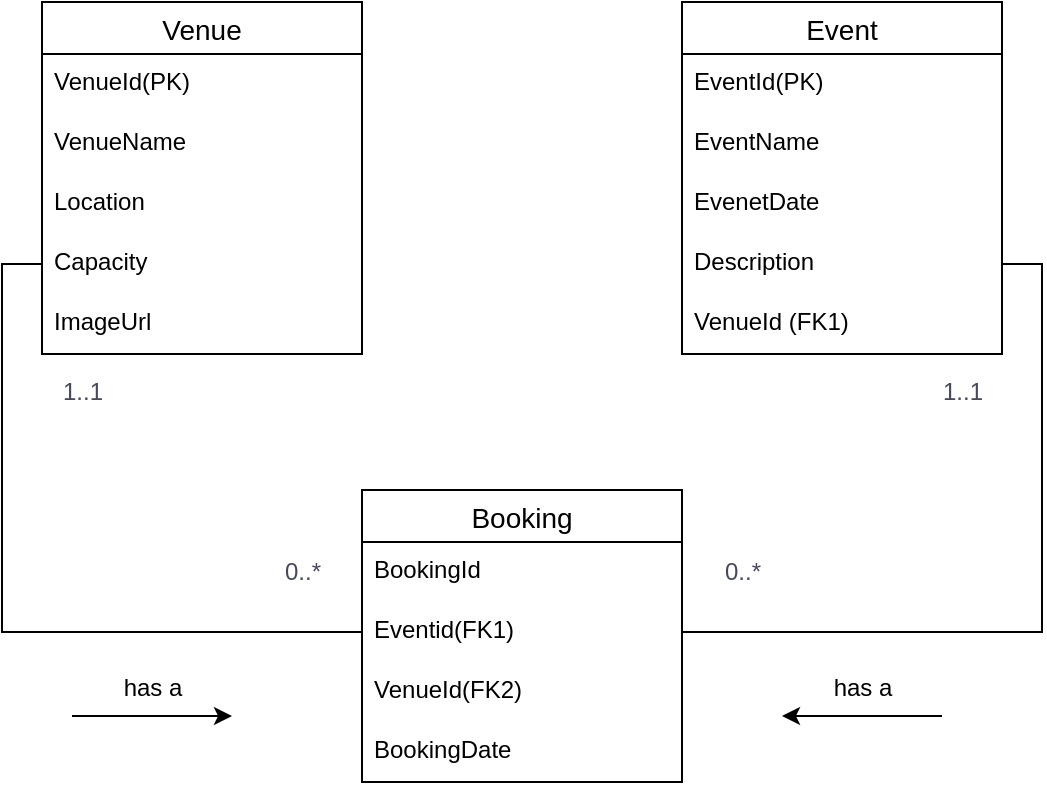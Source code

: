 <mxfile version="26.0.16">
  <diagram name="Page-1" id="AceXMMQrPCGl7dEUVkaS">
    <mxGraphModel dx="1050" dy="621" grid="1" gridSize="10" guides="1" tooltips="1" connect="1" arrows="1" fold="1" page="1" pageScale="1" pageWidth="850" pageHeight="1100" math="0" shadow="0">
      <root>
        <mxCell id="0" />
        <mxCell id="1" parent="0" />
        <mxCell id="sSFbuAt8nYO-HZZsVWHx-1" value="Venue" style="swimlane;fontStyle=0;childLayout=stackLayout;horizontal=1;startSize=26;horizontalStack=0;resizeParent=1;resizeParentMax=0;resizeLast=0;collapsible=1;marginBottom=0;align=center;fontSize=14;" parent="1" vertex="1">
          <mxGeometry x="150" y="160" width="160" height="176" as="geometry" />
        </mxCell>
        <mxCell id="sSFbuAt8nYO-HZZsVWHx-2" value="VenueId(PK)" style="text;strokeColor=none;fillColor=none;spacingLeft=4;spacingRight=4;overflow=hidden;rotatable=0;points=[[0,0.5],[1,0.5]];portConstraint=eastwest;fontSize=12;whiteSpace=wrap;html=1;" parent="sSFbuAt8nYO-HZZsVWHx-1" vertex="1">
          <mxGeometry y="26" width="160" height="30" as="geometry" />
        </mxCell>
        <mxCell id="sSFbuAt8nYO-HZZsVWHx-3" value="VenueName" style="text;strokeColor=none;fillColor=none;spacingLeft=4;spacingRight=4;overflow=hidden;rotatable=0;points=[[0,0.5],[1,0.5]];portConstraint=eastwest;fontSize=12;whiteSpace=wrap;html=1;" parent="sSFbuAt8nYO-HZZsVWHx-1" vertex="1">
          <mxGeometry y="56" width="160" height="30" as="geometry" />
        </mxCell>
        <mxCell id="sSFbuAt8nYO-HZZsVWHx-4" value="Location" style="text;strokeColor=none;fillColor=none;spacingLeft=4;spacingRight=4;overflow=hidden;rotatable=0;points=[[0,0.5],[1,0.5]];portConstraint=eastwest;fontSize=12;whiteSpace=wrap;html=1;" parent="sSFbuAt8nYO-HZZsVWHx-1" vertex="1">
          <mxGeometry y="86" width="160" height="30" as="geometry" />
        </mxCell>
        <mxCell id="sSFbuAt8nYO-HZZsVWHx-5" value="Capacity" style="text;strokeColor=none;fillColor=none;spacingLeft=4;spacingRight=4;overflow=hidden;rotatable=0;points=[[0,0.5],[1,0.5]];portConstraint=eastwest;fontSize=12;whiteSpace=wrap;html=1;" parent="sSFbuAt8nYO-HZZsVWHx-1" vertex="1">
          <mxGeometry y="116" width="160" height="30" as="geometry" />
        </mxCell>
        <mxCell id="sSFbuAt8nYO-HZZsVWHx-6" value="ImageUrl" style="text;strokeColor=none;fillColor=none;spacingLeft=4;spacingRight=4;overflow=hidden;rotatable=0;points=[[0,0.5],[1,0.5]];portConstraint=eastwest;fontSize=12;whiteSpace=wrap;html=1;" parent="sSFbuAt8nYO-HZZsVWHx-1" vertex="1">
          <mxGeometry y="146" width="160" height="30" as="geometry" />
        </mxCell>
        <mxCell id="sSFbuAt8nYO-HZZsVWHx-7" value="Event" style="swimlane;fontStyle=0;childLayout=stackLayout;horizontal=1;startSize=26;horizontalStack=0;resizeParent=1;resizeParentMax=0;resizeLast=0;collapsible=1;marginBottom=0;align=center;fontSize=14;" parent="1" vertex="1">
          <mxGeometry x="470" y="160" width="160" height="176" as="geometry" />
        </mxCell>
        <mxCell id="sSFbuAt8nYO-HZZsVWHx-8" value="EventId(PK)" style="text;strokeColor=none;fillColor=none;spacingLeft=4;spacingRight=4;overflow=hidden;rotatable=0;points=[[0,0.5],[1,0.5]];portConstraint=eastwest;fontSize=12;whiteSpace=wrap;html=1;" parent="sSFbuAt8nYO-HZZsVWHx-7" vertex="1">
          <mxGeometry y="26" width="160" height="30" as="geometry" />
        </mxCell>
        <mxCell id="sSFbuAt8nYO-HZZsVWHx-9" value="EventName" style="text;strokeColor=none;fillColor=none;spacingLeft=4;spacingRight=4;overflow=hidden;rotatable=0;points=[[0,0.5],[1,0.5]];portConstraint=eastwest;fontSize=12;whiteSpace=wrap;html=1;" parent="sSFbuAt8nYO-HZZsVWHx-7" vertex="1">
          <mxGeometry y="56" width="160" height="30" as="geometry" />
        </mxCell>
        <mxCell id="sSFbuAt8nYO-HZZsVWHx-10" value="EvenetDate" style="text;strokeColor=none;fillColor=none;spacingLeft=4;spacingRight=4;overflow=hidden;rotatable=0;points=[[0,0.5],[1,0.5]];portConstraint=eastwest;fontSize=12;whiteSpace=wrap;html=1;" parent="sSFbuAt8nYO-HZZsVWHx-7" vertex="1">
          <mxGeometry y="86" width="160" height="30" as="geometry" />
        </mxCell>
        <mxCell id="sSFbuAt8nYO-HZZsVWHx-11" value="Description" style="text;strokeColor=none;fillColor=none;spacingLeft=4;spacingRight=4;overflow=hidden;rotatable=0;points=[[0,0.5],[1,0.5]];portConstraint=eastwest;fontSize=12;whiteSpace=wrap;html=1;" parent="sSFbuAt8nYO-HZZsVWHx-7" vertex="1">
          <mxGeometry y="116" width="160" height="30" as="geometry" />
        </mxCell>
        <mxCell id="sSFbuAt8nYO-HZZsVWHx-12" value="VenueId (FK1)" style="text;strokeColor=none;fillColor=none;spacingLeft=4;spacingRight=4;overflow=hidden;rotatable=0;points=[[0,0.5],[1,0.5]];portConstraint=eastwest;fontSize=12;whiteSpace=wrap;html=1;" parent="sSFbuAt8nYO-HZZsVWHx-7" vertex="1">
          <mxGeometry y="146" width="160" height="30" as="geometry" />
        </mxCell>
        <mxCell id="sSFbuAt8nYO-HZZsVWHx-13" value="Booking" style="swimlane;fontStyle=0;childLayout=stackLayout;horizontal=1;startSize=26;horizontalStack=0;resizeParent=1;resizeParentMax=0;resizeLast=0;collapsible=1;marginBottom=0;align=center;fontSize=14;" parent="1" vertex="1">
          <mxGeometry x="310" y="404" width="160" height="146" as="geometry" />
        </mxCell>
        <mxCell id="sSFbuAt8nYO-HZZsVWHx-14" value="BookingId" style="text;strokeColor=none;fillColor=none;spacingLeft=4;spacingRight=4;overflow=hidden;rotatable=0;points=[[0,0.5],[1,0.5]];portConstraint=eastwest;fontSize=12;whiteSpace=wrap;html=1;" parent="sSFbuAt8nYO-HZZsVWHx-13" vertex="1">
          <mxGeometry y="26" width="160" height="30" as="geometry" />
        </mxCell>
        <mxCell id="sSFbuAt8nYO-HZZsVWHx-15" value="Eventid(FK1)" style="text;strokeColor=none;fillColor=none;spacingLeft=4;spacingRight=4;overflow=hidden;rotatable=0;points=[[0,0.5],[1,0.5]];portConstraint=eastwest;fontSize=12;whiteSpace=wrap;html=1;" parent="sSFbuAt8nYO-HZZsVWHx-13" vertex="1">
          <mxGeometry y="56" width="160" height="30" as="geometry" />
        </mxCell>
        <mxCell id="sSFbuAt8nYO-HZZsVWHx-16" value="VenueId(FK2)" style="text;strokeColor=none;fillColor=none;spacingLeft=4;spacingRight=4;overflow=hidden;rotatable=0;points=[[0,0.5],[1,0.5]];portConstraint=eastwest;fontSize=12;whiteSpace=wrap;html=1;" parent="sSFbuAt8nYO-HZZsVWHx-13" vertex="1">
          <mxGeometry y="86" width="160" height="30" as="geometry" />
        </mxCell>
        <mxCell id="sSFbuAt8nYO-HZZsVWHx-17" value="BookingDate" style="text;strokeColor=none;fillColor=none;spacingLeft=4;spacingRight=4;overflow=hidden;rotatable=0;points=[[0,0.5],[1,0.5]];portConstraint=eastwest;fontSize=12;whiteSpace=wrap;html=1;" parent="sSFbuAt8nYO-HZZsVWHx-13" vertex="1">
          <mxGeometry y="116" width="160" height="30" as="geometry" />
        </mxCell>
        <mxCell id="sSFbuAt8nYO-HZZsVWHx-19" style="edgeStyle=orthogonalEdgeStyle;rounded=0;orthogonalLoop=1;jettySize=auto;html=1;exitX=0;exitY=0.5;exitDx=0;exitDy=0;entryX=0;entryY=0.5;entryDx=0;entryDy=0;endArrow=none;startFill=0;" parent="1" source="sSFbuAt8nYO-HZZsVWHx-5" target="sSFbuAt8nYO-HZZsVWHx-15" edge="1">
          <mxGeometry relative="1" as="geometry" />
        </mxCell>
        <mxCell id="sSFbuAt8nYO-HZZsVWHx-20" style="edgeStyle=orthogonalEdgeStyle;rounded=0;orthogonalLoop=1;jettySize=auto;html=1;exitX=1;exitY=0.5;exitDx=0;exitDy=0;entryX=1;entryY=0.5;entryDx=0;entryDy=0;endArrow=none;startFill=0;" parent="1" source="sSFbuAt8nYO-HZZsVWHx-11" target="sSFbuAt8nYO-HZZsVWHx-15" edge="1">
          <mxGeometry relative="1" as="geometry" />
        </mxCell>
        <mxCell id="sSFbuAt8nYO-HZZsVWHx-21" value="1..1" style="text;html=1;align=center;verticalAlign=middle;resizable=0;points=[];autosize=1;strokeColor=none;fillColor=none;labelBackgroundColor=none;fontColor=#46495D;shadow=0;" parent="1" vertex="1">
          <mxGeometry x="150" y="340" width="40" height="30" as="geometry" />
        </mxCell>
        <mxCell id="sSFbuAt8nYO-HZZsVWHx-22" value="0..*" style="text;html=1;align=center;verticalAlign=middle;resizable=0;points=[];autosize=1;strokeColor=none;fillColor=none;labelBackgroundColor=none;fontColor=#46495D;shadow=0;" parent="1" vertex="1">
          <mxGeometry x="260" y="430" width="40" height="30" as="geometry" />
        </mxCell>
        <mxCell id="sSFbuAt8nYO-HZZsVWHx-23" value="0..*" style="text;html=1;align=center;verticalAlign=middle;resizable=0;points=[];autosize=1;strokeColor=none;fillColor=none;labelBackgroundColor=none;fontColor=#46495D;shadow=0;" parent="1" vertex="1">
          <mxGeometry x="480" y="430" width="40" height="30" as="geometry" />
        </mxCell>
        <mxCell id="sSFbuAt8nYO-HZZsVWHx-24" value="1..1" style="text;html=1;align=center;verticalAlign=middle;resizable=0;points=[];autosize=1;strokeColor=none;fillColor=none;labelBackgroundColor=none;fontColor=#46495D;shadow=0;" parent="1" vertex="1">
          <mxGeometry x="590" y="340" width="40" height="30" as="geometry" />
        </mxCell>
        <mxCell id="q2A6T5YgaqFeTtquPrnA-1" value="has a" style="text;html=1;align=center;verticalAlign=middle;resizable=0;points=[];autosize=1;strokeColor=none;fillColor=none;" vertex="1" parent="1">
          <mxGeometry x="180" y="488" width="50" height="30" as="geometry" />
        </mxCell>
        <mxCell id="q2A6T5YgaqFeTtquPrnA-2" value="" style="endArrow=classic;html=1;rounded=0;" edge="1" parent="1">
          <mxGeometry width="50" height="50" relative="1" as="geometry">
            <mxPoint x="165" y="517" as="sourcePoint" />
            <mxPoint x="245" y="517" as="targetPoint" />
          </mxGeometry>
        </mxCell>
        <mxCell id="q2A6T5YgaqFeTtquPrnA-3" value="has a" style="text;html=1;align=center;verticalAlign=middle;resizable=0;points=[];autosize=1;strokeColor=none;fillColor=none;" vertex="1" parent="1">
          <mxGeometry x="535" y="488" width="50" height="30" as="geometry" />
        </mxCell>
        <mxCell id="q2A6T5YgaqFeTtquPrnA-4" value="" style="endArrow=classic;html=1;rounded=0;" edge="1" parent="1">
          <mxGeometry width="50" height="50" relative="1" as="geometry">
            <mxPoint x="600" y="517" as="sourcePoint" />
            <mxPoint x="520" y="517" as="targetPoint" />
          </mxGeometry>
        </mxCell>
      </root>
    </mxGraphModel>
  </diagram>
</mxfile>
